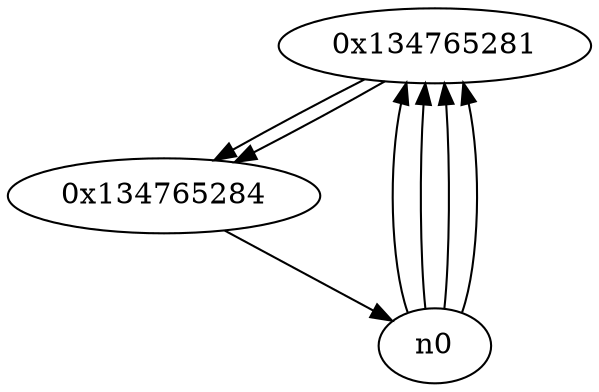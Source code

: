 digraph G{
/* nodes */
  n1 [label="0x134765281"]
  n2 [label="0x134765284"]
/* edges */
n1 -> n2;
n0 -> n1;
n0 -> n1;
n0 -> n1;
n0 -> n1;
n2 -> n0;
n1 -> n2;
}

